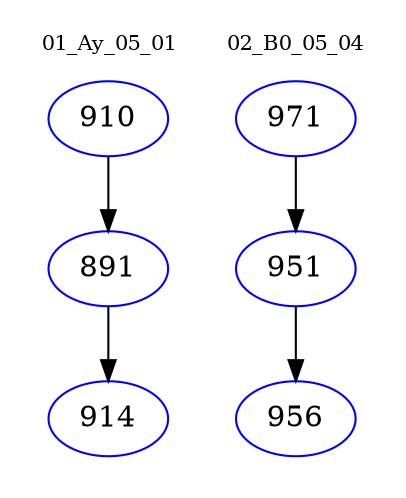digraph{
subgraph cluster_0 {
color = white
label = "01_Ay_05_01";
fontsize=10;
T0_910 [label="910", color="blue"]
T0_910 -> T0_891 [color="black"]
T0_891 [label="891", color="blue"]
T0_891 -> T0_914 [color="black"]
T0_914 [label="914", color="blue"]
}
subgraph cluster_1 {
color = white
label = "02_B0_05_04";
fontsize=10;
T1_971 [label="971", color="blue"]
T1_971 -> T1_951 [color="black"]
T1_951 [label="951", color="blue"]
T1_951 -> T1_956 [color="black"]
T1_956 [label="956", color="blue"]
}
}

